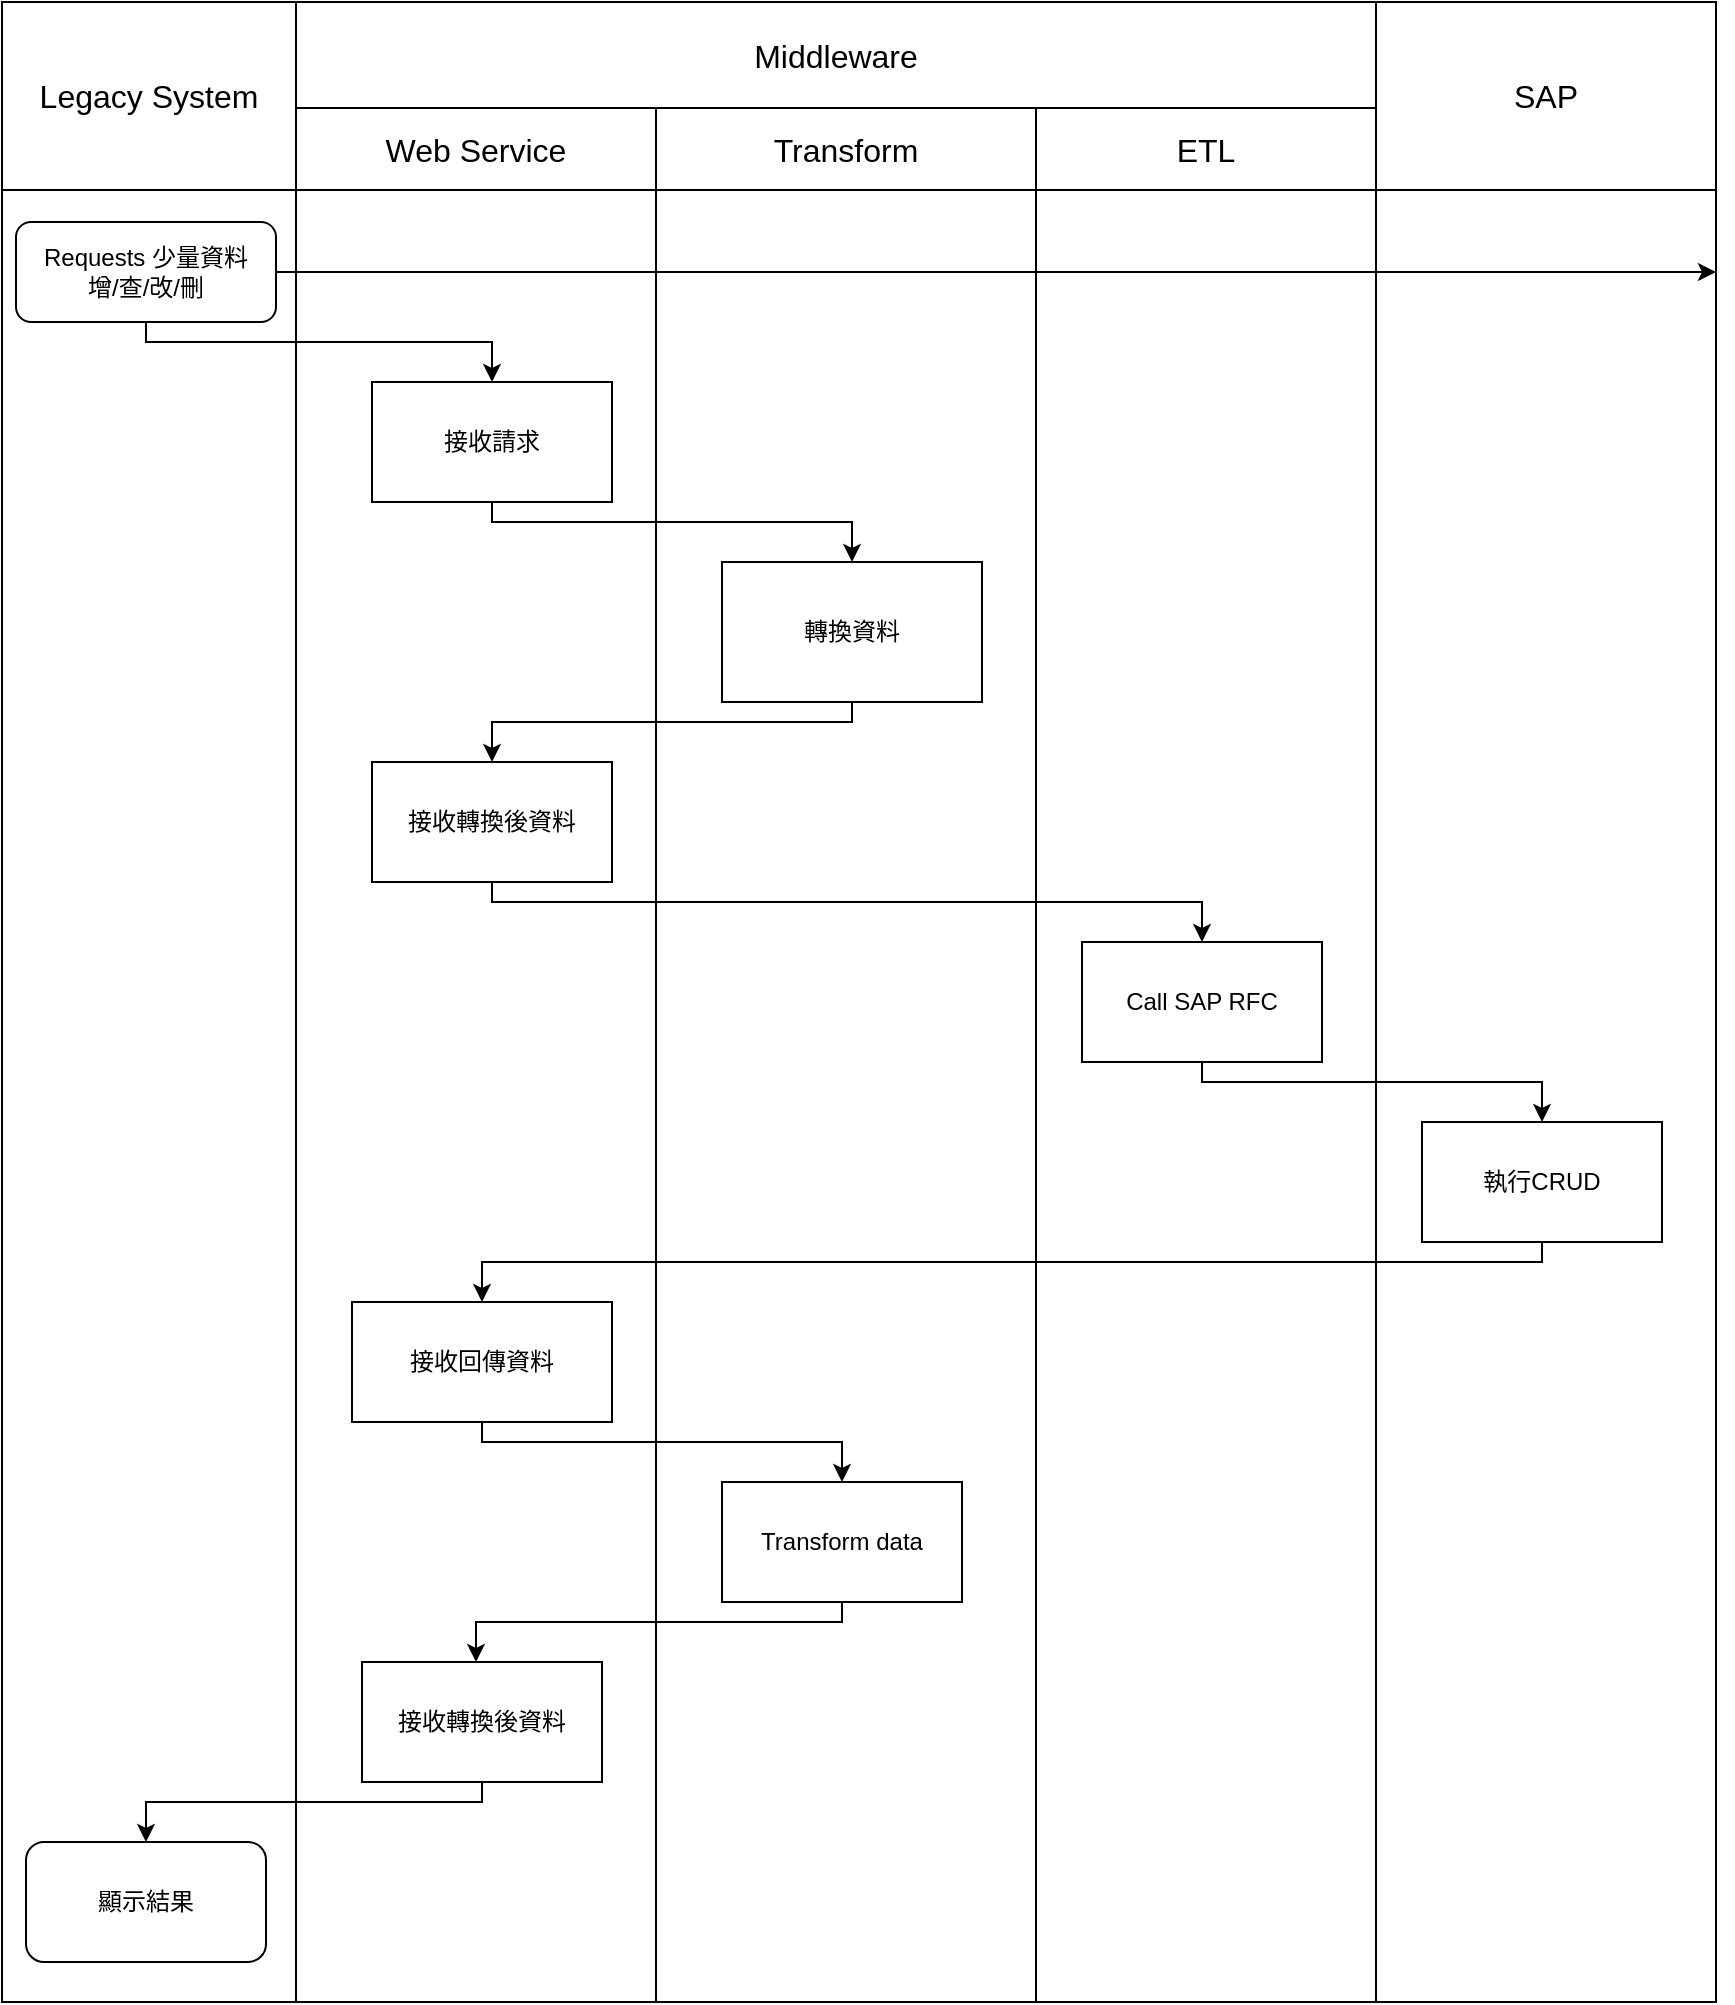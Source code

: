<mxfile version="22.1.11" type="github">
  <diagram id="C5RBs43oDa-KdzZeNtuy" name="Page-1">
    <mxGraphModel dx="2120" dy="1839" grid="1" gridSize="10" guides="1" tooltips="1" connect="1" arrows="1" fold="1" page="1" pageScale="1" pageWidth="827" pageHeight="1169" math="0" shadow="0">
      <root>
        <mxCell id="WIyWlLk6GJQsqaUBKTNV-0" />
        <mxCell id="WIyWlLk6GJQsqaUBKTNV-1" parent="WIyWlLk6GJQsqaUBKTNV-0" />
        <mxCell id="abffdMrdUMkTcwWsMWbN-68" value="" style="shape=table;startSize=0;container=1;collapsible=0;childLayout=tableLayout;fontSize=16;movable=1;resizable=1;rotatable=1;deletable=1;editable=1;locked=0;connectable=1;" parent="WIyWlLk6GJQsqaUBKTNV-1" vertex="1">
          <mxGeometry x="-800" y="-1150" width="857" height="1000" as="geometry" />
        </mxCell>
        <mxCell id="abffdMrdUMkTcwWsMWbN-69" value="" style="shape=tableRow;horizontal=0;startSize=0;swimlaneHead=0;swimlaneBody=0;strokeColor=inherit;top=0;left=0;bottom=0;right=0;collapsible=0;dropTarget=0;fillColor=none;points=[[0,0.5],[1,0.5]];portConstraint=eastwest;fontSize=16;" parent="abffdMrdUMkTcwWsMWbN-68" vertex="1">
          <mxGeometry width="857" height="53" as="geometry" />
        </mxCell>
        <mxCell id="abffdMrdUMkTcwWsMWbN-70" value="Legacy System" style="shape=partialRectangle;html=1;whiteSpace=wrap;connectable=0;strokeColor=inherit;overflow=hidden;fillColor=none;top=0;left=0;bottom=0;right=0;pointerEvents=1;fontSize=16;rowspan=2;colspan=1;" parent="abffdMrdUMkTcwWsMWbN-69" vertex="1">
          <mxGeometry width="147" height="94" as="geometry">
            <mxRectangle width="147" height="53" as="alternateBounds" />
          </mxGeometry>
        </mxCell>
        <mxCell id="abffdMrdUMkTcwWsMWbN-71" value="Middleware" style="shape=partialRectangle;html=1;whiteSpace=wrap;connectable=0;strokeColor=inherit;overflow=hidden;fillColor=none;top=0;left=0;bottom=0;right=0;pointerEvents=1;fontSize=16;rowspan=1;colspan=3;" parent="abffdMrdUMkTcwWsMWbN-69" vertex="1">
          <mxGeometry x="147" width="540" height="53" as="geometry">
            <mxRectangle width="180" height="53" as="alternateBounds" />
          </mxGeometry>
        </mxCell>
        <mxCell id="abffdMrdUMkTcwWsMWbN-72" value="" style="shape=partialRectangle;html=1;whiteSpace=wrap;connectable=0;strokeColor=inherit;overflow=hidden;fillColor=none;top=0;left=0;bottom=0;right=0;pointerEvents=1;fontSize=16;" parent="abffdMrdUMkTcwWsMWbN-69" vertex="1" visible="0">
          <mxGeometry x="327" width="190" height="53" as="geometry">
            <mxRectangle width="190" height="53" as="alternateBounds" />
          </mxGeometry>
        </mxCell>
        <mxCell id="abffdMrdUMkTcwWsMWbN-82" value="" style="shape=partialRectangle;html=1;whiteSpace=wrap;connectable=0;strokeColor=inherit;overflow=hidden;fillColor=none;top=0;left=0;bottom=0;right=0;pointerEvents=1;fontSize=16;" parent="abffdMrdUMkTcwWsMWbN-69" vertex="1" visible="0">
          <mxGeometry x="517" width="170" height="53" as="geometry">
            <mxRectangle width="170" height="53" as="alternateBounds" />
          </mxGeometry>
        </mxCell>
        <mxCell id="abffdMrdUMkTcwWsMWbN-198" value="SAP" style="shape=partialRectangle;html=1;whiteSpace=wrap;connectable=0;strokeColor=inherit;overflow=hidden;fillColor=none;top=0;left=0;bottom=0;right=0;pointerEvents=1;fontSize=16;rowspan=2;colspan=1;" parent="abffdMrdUMkTcwWsMWbN-69" vertex="1">
          <mxGeometry x="687" width="170" height="94" as="geometry">
            <mxRectangle width="170" height="53" as="alternateBounds" />
          </mxGeometry>
        </mxCell>
        <mxCell id="abffdMrdUMkTcwWsMWbN-166" style="shape=tableRow;horizontal=0;startSize=0;swimlaneHead=0;swimlaneBody=0;strokeColor=inherit;top=0;left=0;bottom=0;right=0;collapsible=0;dropTarget=0;fillColor=none;points=[[0,0.5],[1,0.5]];portConstraint=eastwest;fontSize=16;" parent="abffdMrdUMkTcwWsMWbN-68" vertex="1">
          <mxGeometry y="53" width="857" height="41" as="geometry" />
        </mxCell>
        <mxCell id="abffdMrdUMkTcwWsMWbN-167" style="shape=partialRectangle;html=1;whiteSpace=wrap;connectable=0;strokeColor=inherit;overflow=hidden;fillColor=none;top=0;left=0;bottom=0;right=0;pointerEvents=1;fontSize=16;" parent="abffdMrdUMkTcwWsMWbN-166" vertex="1" visible="0">
          <mxGeometry width="147" height="41" as="geometry">
            <mxRectangle width="147" height="41" as="alternateBounds" />
          </mxGeometry>
        </mxCell>
        <mxCell id="abffdMrdUMkTcwWsMWbN-168" value="Web Service" style="shape=partialRectangle;html=1;whiteSpace=wrap;connectable=0;strokeColor=inherit;overflow=hidden;fillColor=none;top=0;left=0;bottom=0;right=0;pointerEvents=1;fontSize=16;" parent="abffdMrdUMkTcwWsMWbN-166" vertex="1">
          <mxGeometry x="147" width="180" height="41" as="geometry">
            <mxRectangle width="180" height="41" as="alternateBounds" />
          </mxGeometry>
        </mxCell>
        <mxCell id="abffdMrdUMkTcwWsMWbN-169" value="Transform" style="shape=partialRectangle;html=1;whiteSpace=wrap;connectable=0;strokeColor=inherit;overflow=hidden;fillColor=none;top=0;left=0;bottom=0;right=0;pointerEvents=1;fontSize=16;" parent="abffdMrdUMkTcwWsMWbN-166" vertex="1">
          <mxGeometry x="327" width="190" height="41" as="geometry">
            <mxRectangle width="190" height="41" as="alternateBounds" />
          </mxGeometry>
        </mxCell>
        <mxCell id="abffdMrdUMkTcwWsMWbN-170" value="ETL" style="shape=partialRectangle;html=1;whiteSpace=wrap;connectable=0;strokeColor=inherit;overflow=hidden;fillColor=none;top=0;left=0;bottom=0;right=0;pointerEvents=1;fontSize=16;" parent="abffdMrdUMkTcwWsMWbN-166" vertex="1">
          <mxGeometry x="517" width="170" height="41" as="geometry">
            <mxRectangle width="170" height="41" as="alternateBounds" />
          </mxGeometry>
        </mxCell>
        <mxCell id="abffdMrdUMkTcwWsMWbN-199" style="shape=partialRectangle;html=1;whiteSpace=wrap;connectable=0;strokeColor=inherit;overflow=hidden;fillColor=none;top=0;left=0;bottom=0;right=0;pointerEvents=1;fontSize=16;" parent="abffdMrdUMkTcwWsMWbN-166" vertex="1" visible="0">
          <mxGeometry x="687" width="170" height="41" as="geometry">
            <mxRectangle width="170" height="41" as="alternateBounds" />
          </mxGeometry>
        </mxCell>
        <mxCell id="abffdMrdUMkTcwWsMWbN-73" value="" style="shape=tableRow;horizontal=0;startSize=0;swimlaneHead=0;swimlaneBody=0;strokeColor=inherit;top=0;left=0;bottom=0;right=0;collapsible=0;dropTarget=0;fillColor=none;points=[[0,0.5],[1,0.5]];portConstraint=eastwest;fontSize=16;" parent="abffdMrdUMkTcwWsMWbN-68" vertex="1">
          <mxGeometry y="94" width="857" height="906" as="geometry" />
        </mxCell>
        <mxCell id="abffdMrdUMkTcwWsMWbN-74" value="" style="shape=partialRectangle;html=1;whiteSpace=wrap;connectable=0;strokeColor=inherit;overflow=hidden;fillColor=none;top=0;left=0;bottom=0;right=0;pointerEvents=1;fontSize=16;" parent="abffdMrdUMkTcwWsMWbN-73" vertex="1">
          <mxGeometry width="147" height="906" as="geometry">
            <mxRectangle width="147" height="906" as="alternateBounds" />
          </mxGeometry>
        </mxCell>
        <mxCell id="abffdMrdUMkTcwWsMWbN-76" value="" style="shape=partialRectangle;html=1;whiteSpace=wrap;connectable=0;strokeColor=inherit;overflow=hidden;fillColor=none;top=0;left=0;bottom=0;right=0;pointerEvents=1;fontSize=16;" parent="abffdMrdUMkTcwWsMWbN-73" vertex="1">
          <mxGeometry x="147" width="180" height="906" as="geometry">
            <mxRectangle width="180" height="906" as="alternateBounds" />
          </mxGeometry>
        </mxCell>
        <mxCell id="abffdMrdUMkTcwWsMWbN-83" style="shape=partialRectangle;html=1;whiteSpace=wrap;connectable=0;strokeColor=inherit;overflow=hidden;fillColor=none;top=0;left=0;bottom=0;right=0;pointerEvents=1;fontSize=16;" parent="abffdMrdUMkTcwWsMWbN-73" vertex="1">
          <mxGeometry x="327" width="190" height="906" as="geometry">
            <mxRectangle width="190" height="906" as="alternateBounds" />
          </mxGeometry>
        </mxCell>
        <mxCell id="abffdMrdUMkTcwWsMWbN-134" value="" style="whiteSpace=wrap;html=1;rounded=0;glass=0;strokeWidth=1;shadow=0;" parent="abffdMrdUMkTcwWsMWbN-73" vertex="1">
          <mxGeometry x="517" width="170" height="906" as="geometry">
            <mxRectangle width="170" height="906" as="alternateBounds" />
          </mxGeometry>
        </mxCell>
        <mxCell id="abffdMrdUMkTcwWsMWbN-200" style="whiteSpace=wrap;html=1;rounded=0;glass=0;strokeWidth=1;shadow=0;" parent="abffdMrdUMkTcwWsMWbN-73" vertex="1">
          <mxGeometry x="687" width="170" height="906" as="geometry">
            <mxRectangle width="170" height="906" as="alternateBounds" />
          </mxGeometry>
        </mxCell>
        <mxCell id="abffdMrdUMkTcwWsMWbN-136" value="" style="whiteSpace=wrap;html=1;rounded=0;glass=0;strokeWidth=1;shadow=0;" parent="abffdMrdUMkTcwWsMWbN-73" vertex="1">
          <mxGeometry x="857" width="NaN" height="906" as="geometry">
            <mxRectangle width="NaN" height="906" as="alternateBounds" />
          </mxGeometry>
        </mxCell>
        <mxCell id="abffdMrdUMkTcwWsMWbN-75" value="" style="shape=partialRectangle;html=1;whiteSpace=wrap;connectable=0;strokeColor=inherit;overflow=hidden;fillColor=none;top=0;left=0;bottom=0;right=0;pointerEvents=1;fontSize=16;" parent="abffdMrdUMkTcwWsMWbN-73" vertex="1">
          <mxGeometry width="NaN" height="906" as="geometry">
            <mxRectangle width="NaN" height="906" as="alternateBounds" />
          </mxGeometry>
        </mxCell>
        <mxCell id="abffdMrdUMkTcwWsMWbN-137" value="" style="edgeStyle=orthogonalEdgeStyle;rounded=0;orthogonalLoop=1;jettySize=auto;html=1;" parent="WIyWlLk6GJQsqaUBKTNV-1" source="abffdMrdUMkTcwWsMWbN-85" target="abffdMrdUMkTcwWsMWbN-136" edge="1">
          <mxGeometry relative="1" as="geometry" />
        </mxCell>
        <mxCell id="abffdMrdUMkTcwWsMWbN-203" style="edgeStyle=orthogonalEdgeStyle;rounded=0;orthogonalLoop=1;jettySize=auto;html=1;entryX=0.5;entryY=0;entryDx=0;entryDy=0;" parent="WIyWlLk6GJQsqaUBKTNV-1" source="abffdMrdUMkTcwWsMWbN-129" target="abffdMrdUMkTcwWsMWbN-202" edge="1">
          <mxGeometry relative="1" as="geometry">
            <Array as="points">
              <mxPoint x="-375" y="-790" />
              <mxPoint x="-555" y="-790" />
            </Array>
          </mxGeometry>
        </mxCell>
        <mxCell id="abffdMrdUMkTcwWsMWbN-129" value="轉換資料" style="rounded=0;whiteSpace=wrap;html=1;" parent="WIyWlLk6GJQsqaUBKTNV-1" vertex="1">
          <mxGeometry x="-440" y="-870" width="130" height="70" as="geometry" />
        </mxCell>
        <mxCell id="abffdMrdUMkTcwWsMWbN-85" value="Requests 少量資料&lt;br&gt;增/查/改/刪" style="rounded=1;whiteSpace=wrap;html=1;fontSize=12;glass=0;strokeWidth=1;shadow=0;" parent="WIyWlLk6GJQsqaUBKTNV-1" vertex="1">
          <mxGeometry x="-793" y="-1040" width="130" height="50" as="geometry" />
        </mxCell>
        <mxCell id="abffdMrdUMkTcwWsMWbN-143" style="edgeStyle=orthogonalEdgeStyle;rounded=0;orthogonalLoop=1;jettySize=auto;html=1;entryX=0.5;entryY=0;entryDx=0;entryDy=0;" parent="WIyWlLk6GJQsqaUBKTNV-1" source="abffdMrdUMkTcwWsMWbN-138" target="abffdMrdUMkTcwWsMWbN-129" edge="1">
          <mxGeometry relative="1" as="geometry">
            <Array as="points">
              <mxPoint x="-555" y="-890" />
              <mxPoint x="-375" y="-890" />
            </Array>
          </mxGeometry>
        </mxCell>
        <mxCell id="abffdMrdUMkTcwWsMWbN-138" value="接收請求" style="rounded=0;whiteSpace=wrap;html=1;" parent="WIyWlLk6GJQsqaUBKTNV-1" vertex="1">
          <mxGeometry x="-615" y="-960" width="120" height="60" as="geometry" />
        </mxCell>
        <mxCell id="abffdMrdUMkTcwWsMWbN-139" style="edgeStyle=orthogonalEdgeStyle;rounded=0;orthogonalLoop=1;jettySize=auto;html=1;" parent="WIyWlLk6GJQsqaUBKTNV-1" source="abffdMrdUMkTcwWsMWbN-85" target="abffdMrdUMkTcwWsMWbN-138" edge="1">
          <mxGeometry relative="1" as="geometry">
            <Array as="points">
              <mxPoint x="-728" y="-980" />
            </Array>
          </mxGeometry>
        </mxCell>
        <mxCell id="KxMFEPLffLfE-ceTEBni-1" style="edgeStyle=orthogonalEdgeStyle;rounded=0;orthogonalLoop=1;jettySize=auto;html=1;" edge="1" parent="WIyWlLk6GJQsqaUBKTNV-1" source="abffdMrdUMkTcwWsMWbN-144" target="abffdMrdUMkTcwWsMWbN-149">
          <mxGeometry relative="1" as="geometry">
            <Array as="points">
              <mxPoint x="-30" y="-520" />
              <mxPoint x="-560" y="-520" />
            </Array>
          </mxGeometry>
        </mxCell>
        <mxCell id="abffdMrdUMkTcwWsMWbN-144" value="執行CRUD" style="rounded=0;whiteSpace=wrap;html=1;" parent="WIyWlLk6GJQsqaUBKTNV-1" vertex="1">
          <mxGeometry x="-90" y="-590" width="120" height="60" as="geometry" />
        </mxCell>
        <mxCell id="KxMFEPLffLfE-ceTEBni-7" style="edgeStyle=orthogonalEdgeStyle;rounded=0;orthogonalLoop=1;jettySize=auto;html=1;" edge="1" parent="WIyWlLk6GJQsqaUBKTNV-1" source="abffdMrdUMkTcwWsMWbN-147" target="KxMFEPLffLfE-ceTEBni-5">
          <mxGeometry relative="1" as="geometry">
            <Array as="points">
              <mxPoint x="-380" y="-340" />
              <mxPoint x="-563" y="-340" />
            </Array>
          </mxGeometry>
        </mxCell>
        <mxCell id="abffdMrdUMkTcwWsMWbN-147" value="Transform data" style="rounded=0;whiteSpace=wrap;html=1;" parent="WIyWlLk6GJQsqaUBKTNV-1" vertex="1">
          <mxGeometry x="-440" y="-410" width="120" height="60" as="geometry" />
        </mxCell>
        <mxCell id="KxMFEPLffLfE-ceTEBni-2" style="edgeStyle=orthogonalEdgeStyle;rounded=0;orthogonalLoop=1;jettySize=auto;html=1;" edge="1" parent="WIyWlLk6GJQsqaUBKTNV-1" source="abffdMrdUMkTcwWsMWbN-149" target="abffdMrdUMkTcwWsMWbN-147">
          <mxGeometry relative="1" as="geometry">
            <Array as="points">
              <mxPoint x="-560" y="-430" />
              <mxPoint x="-380" y="-430" />
            </Array>
          </mxGeometry>
        </mxCell>
        <mxCell id="abffdMrdUMkTcwWsMWbN-149" value="接收回傳資料" style="rounded=0;whiteSpace=wrap;html=1;" parent="WIyWlLk6GJQsqaUBKTNV-1" vertex="1">
          <mxGeometry x="-625" y="-500" width="130" height="60" as="geometry" />
        </mxCell>
        <mxCell id="abffdMrdUMkTcwWsMWbN-151" value="顯示結果" style="rounded=1;whiteSpace=wrap;html=1;" parent="WIyWlLk6GJQsqaUBKTNV-1" vertex="1">
          <mxGeometry x="-788" y="-230" width="120" height="60" as="geometry" />
        </mxCell>
        <mxCell id="abffdMrdUMkTcwWsMWbN-207" style="edgeStyle=orthogonalEdgeStyle;rounded=0;orthogonalLoop=1;jettySize=auto;html=1;" parent="WIyWlLk6GJQsqaUBKTNV-1" source="abffdMrdUMkTcwWsMWbN-202" target="abffdMrdUMkTcwWsMWbN-206" edge="1">
          <mxGeometry relative="1" as="geometry">
            <Array as="points">
              <mxPoint x="-555" y="-700" />
              <mxPoint x="-200" y="-700" />
            </Array>
          </mxGeometry>
        </mxCell>
        <mxCell id="abffdMrdUMkTcwWsMWbN-202" value="接收轉換後資料" style="rounded=0;whiteSpace=wrap;html=1;" parent="WIyWlLk6GJQsqaUBKTNV-1" vertex="1">
          <mxGeometry x="-615" y="-770" width="120" height="60" as="geometry" />
        </mxCell>
        <mxCell id="KxMFEPLffLfE-ceTEBni-0" style="edgeStyle=orthogonalEdgeStyle;rounded=0;orthogonalLoop=1;jettySize=auto;html=1;" edge="1" parent="WIyWlLk6GJQsqaUBKTNV-1" source="abffdMrdUMkTcwWsMWbN-206" target="abffdMrdUMkTcwWsMWbN-144">
          <mxGeometry relative="1" as="geometry">
            <Array as="points">
              <mxPoint x="-200" y="-610" />
              <mxPoint x="-30" y="-610" />
            </Array>
          </mxGeometry>
        </mxCell>
        <mxCell id="abffdMrdUMkTcwWsMWbN-206" value="Call SAP RFC" style="rounded=0;whiteSpace=wrap;html=1;" parent="WIyWlLk6GJQsqaUBKTNV-1" vertex="1">
          <mxGeometry x="-260" y="-680" width="120" height="60" as="geometry" />
        </mxCell>
        <mxCell id="KxMFEPLffLfE-ceTEBni-6" style="edgeStyle=orthogonalEdgeStyle;rounded=0;orthogonalLoop=1;jettySize=auto;html=1;" edge="1" parent="WIyWlLk6GJQsqaUBKTNV-1" source="KxMFEPLffLfE-ceTEBni-5" target="abffdMrdUMkTcwWsMWbN-151">
          <mxGeometry relative="1" as="geometry">
            <Array as="points">
              <mxPoint x="-560" y="-250" />
              <mxPoint x="-728" y="-250" />
            </Array>
          </mxGeometry>
        </mxCell>
        <mxCell id="KxMFEPLffLfE-ceTEBni-5" value="接收轉換後資料" style="rounded=0;whiteSpace=wrap;html=1;" vertex="1" parent="WIyWlLk6GJQsqaUBKTNV-1">
          <mxGeometry x="-620" y="-320" width="120" height="60" as="geometry" />
        </mxCell>
      </root>
    </mxGraphModel>
  </diagram>
</mxfile>
